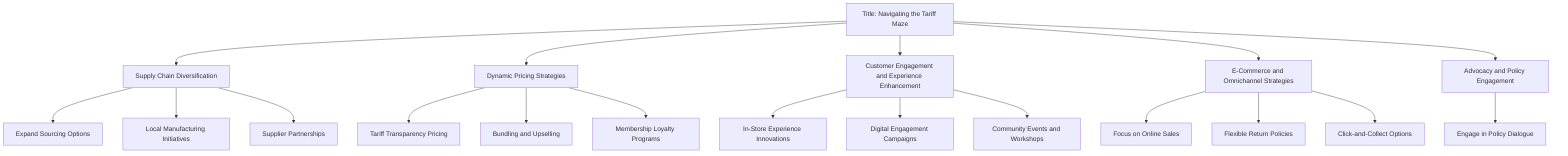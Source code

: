 flowchart TD
        A[Title: Navigating the Tariff Maze] --> B[Supply Chain Diversification]
        A --> C[Dynamic Pricing Strategies]
        A --> D[Customer Engagement and Experience Enhancement]
        A --> E[E-Commerce and Omnichannel Strategies]
        A --> F[Advocacy and Policy Engagement]

        B --> B1[Expand Sourcing Options]
        B --> B2[Local Manufacturing Initiatives]
        B --> B3[Supplier Partnerships]

        C --> C1[Tariff Transparency Pricing]
        C --> C2[Bundling and Upselling]
        C --> C3[Membership Loyalty Programs]

        D --> D1[In-Store Experience Innovations]
        D --> D2[Digital Engagement Campaigns]
        D --> D3[Community Events and Workshops]

        E --> E1[Focus on Online Sales]
        E --> E2[Flexible Return Policies]
        E --> E3[Click-and-Collect Options]

        F --> F1[Engage in Policy Dialogue]